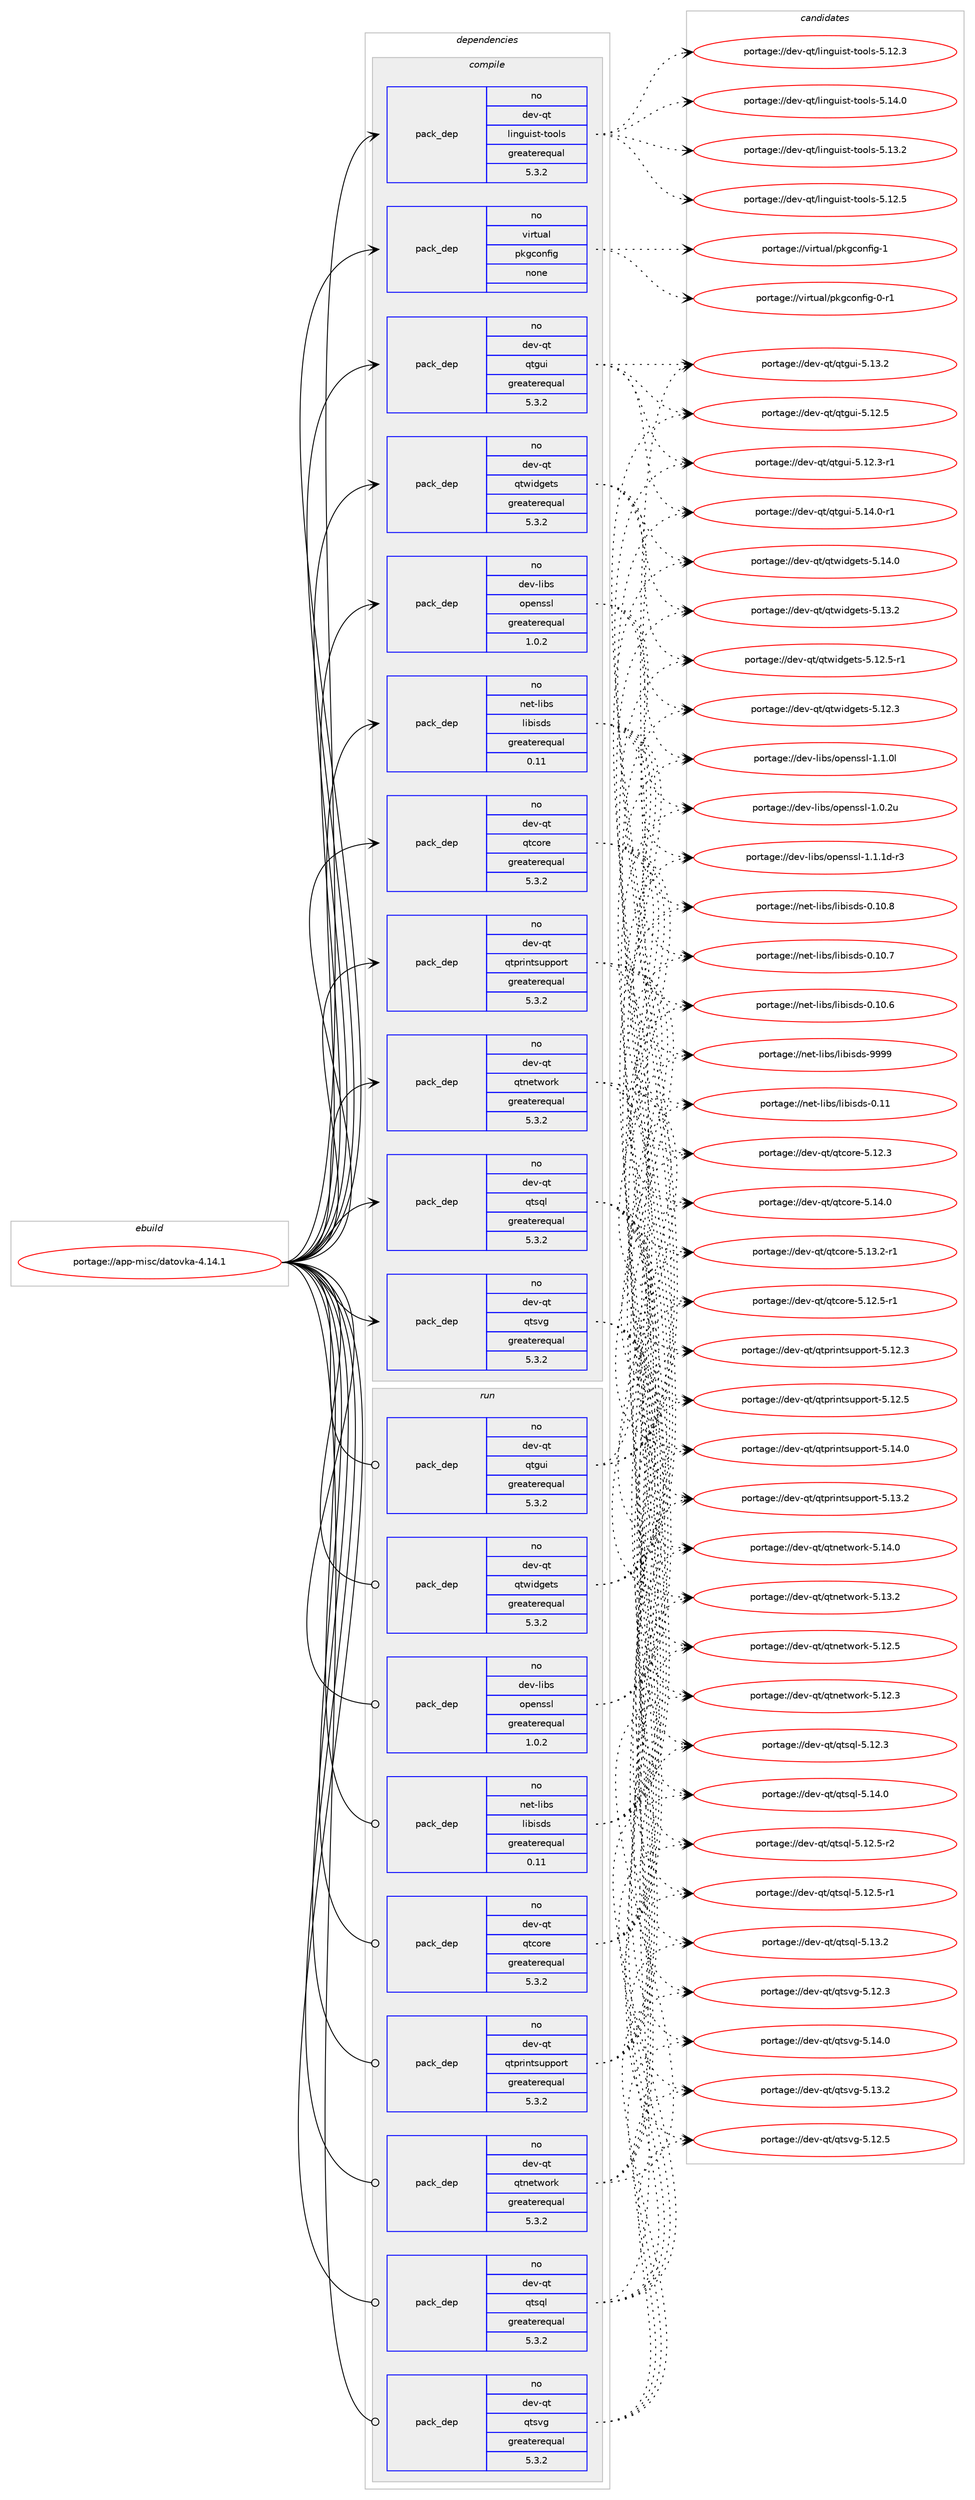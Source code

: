 digraph prolog {

# *************
# Graph options
# *************

newrank=true;
concentrate=true;
compound=true;
graph [rankdir=LR,fontname=Helvetica,fontsize=10,ranksep=1.5];#, ranksep=2.5, nodesep=0.2];
edge  [arrowhead=vee];
node  [fontname=Helvetica,fontsize=10];

# **********
# The ebuild
# **********

subgraph cluster_leftcol {
color=gray;
label=<<i>ebuild</i>>;
id [label="portage://app-misc/datovka-4.14.1", color=red, width=4, href="../app-misc/datovka-4.14.1.svg"];
}

# ****************
# The dependencies
# ****************

subgraph cluster_midcol {
color=gray;
label=<<i>dependencies</i>>;
subgraph cluster_compile {
fillcolor="#eeeeee";
style=filled;
label=<<i>compile</i>>;
subgraph pack461289 {
dependency613076 [label=<<TABLE BORDER="0" CELLBORDER="1" CELLSPACING="0" CELLPADDING="4" WIDTH="220"><TR><TD ROWSPAN="6" CELLPADDING="30">pack_dep</TD></TR><TR><TD WIDTH="110">no</TD></TR><TR><TD>dev-libs</TD></TR><TR><TD>openssl</TD></TR><TR><TD>greaterequal</TD></TR><TR><TD>1.0.2</TD></TR></TABLE>>, shape=none, color=blue];
}
id:e -> dependency613076:w [weight=20,style="solid",arrowhead="vee"];
subgraph pack461290 {
dependency613077 [label=<<TABLE BORDER="0" CELLBORDER="1" CELLSPACING="0" CELLPADDING="4" WIDTH="220"><TR><TD ROWSPAN="6" CELLPADDING="30">pack_dep</TD></TR><TR><TD WIDTH="110">no</TD></TR><TR><TD>dev-qt</TD></TR><TR><TD>linguist-tools</TD></TR><TR><TD>greaterequal</TD></TR><TR><TD>5.3.2</TD></TR></TABLE>>, shape=none, color=blue];
}
id:e -> dependency613077:w [weight=20,style="solid",arrowhead="vee"];
subgraph pack461291 {
dependency613078 [label=<<TABLE BORDER="0" CELLBORDER="1" CELLSPACING="0" CELLPADDING="4" WIDTH="220"><TR><TD ROWSPAN="6" CELLPADDING="30">pack_dep</TD></TR><TR><TD WIDTH="110">no</TD></TR><TR><TD>dev-qt</TD></TR><TR><TD>qtcore</TD></TR><TR><TD>greaterequal</TD></TR><TR><TD>5.3.2</TD></TR></TABLE>>, shape=none, color=blue];
}
id:e -> dependency613078:w [weight=20,style="solid",arrowhead="vee"];
subgraph pack461292 {
dependency613079 [label=<<TABLE BORDER="0" CELLBORDER="1" CELLSPACING="0" CELLPADDING="4" WIDTH="220"><TR><TD ROWSPAN="6" CELLPADDING="30">pack_dep</TD></TR><TR><TD WIDTH="110">no</TD></TR><TR><TD>dev-qt</TD></TR><TR><TD>qtgui</TD></TR><TR><TD>greaterequal</TD></TR><TR><TD>5.3.2</TD></TR></TABLE>>, shape=none, color=blue];
}
id:e -> dependency613079:w [weight=20,style="solid",arrowhead="vee"];
subgraph pack461293 {
dependency613080 [label=<<TABLE BORDER="0" CELLBORDER="1" CELLSPACING="0" CELLPADDING="4" WIDTH="220"><TR><TD ROWSPAN="6" CELLPADDING="30">pack_dep</TD></TR><TR><TD WIDTH="110">no</TD></TR><TR><TD>dev-qt</TD></TR><TR><TD>qtnetwork</TD></TR><TR><TD>greaterequal</TD></TR><TR><TD>5.3.2</TD></TR></TABLE>>, shape=none, color=blue];
}
id:e -> dependency613080:w [weight=20,style="solid",arrowhead="vee"];
subgraph pack461294 {
dependency613081 [label=<<TABLE BORDER="0" CELLBORDER="1" CELLSPACING="0" CELLPADDING="4" WIDTH="220"><TR><TD ROWSPAN="6" CELLPADDING="30">pack_dep</TD></TR><TR><TD WIDTH="110">no</TD></TR><TR><TD>dev-qt</TD></TR><TR><TD>qtprintsupport</TD></TR><TR><TD>greaterequal</TD></TR><TR><TD>5.3.2</TD></TR></TABLE>>, shape=none, color=blue];
}
id:e -> dependency613081:w [weight=20,style="solid",arrowhead="vee"];
subgraph pack461295 {
dependency613082 [label=<<TABLE BORDER="0" CELLBORDER="1" CELLSPACING="0" CELLPADDING="4" WIDTH="220"><TR><TD ROWSPAN="6" CELLPADDING="30">pack_dep</TD></TR><TR><TD WIDTH="110">no</TD></TR><TR><TD>dev-qt</TD></TR><TR><TD>qtsql</TD></TR><TR><TD>greaterequal</TD></TR><TR><TD>5.3.2</TD></TR></TABLE>>, shape=none, color=blue];
}
id:e -> dependency613082:w [weight=20,style="solid",arrowhead="vee"];
subgraph pack461296 {
dependency613083 [label=<<TABLE BORDER="0" CELLBORDER="1" CELLSPACING="0" CELLPADDING="4" WIDTH="220"><TR><TD ROWSPAN="6" CELLPADDING="30">pack_dep</TD></TR><TR><TD WIDTH="110">no</TD></TR><TR><TD>dev-qt</TD></TR><TR><TD>qtsvg</TD></TR><TR><TD>greaterequal</TD></TR><TR><TD>5.3.2</TD></TR></TABLE>>, shape=none, color=blue];
}
id:e -> dependency613083:w [weight=20,style="solid",arrowhead="vee"];
subgraph pack461297 {
dependency613084 [label=<<TABLE BORDER="0" CELLBORDER="1" CELLSPACING="0" CELLPADDING="4" WIDTH="220"><TR><TD ROWSPAN="6" CELLPADDING="30">pack_dep</TD></TR><TR><TD WIDTH="110">no</TD></TR><TR><TD>dev-qt</TD></TR><TR><TD>qtwidgets</TD></TR><TR><TD>greaterequal</TD></TR><TR><TD>5.3.2</TD></TR></TABLE>>, shape=none, color=blue];
}
id:e -> dependency613084:w [weight=20,style="solid",arrowhead="vee"];
subgraph pack461298 {
dependency613085 [label=<<TABLE BORDER="0" CELLBORDER="1" CELLSPACING="0" CELLPADDING="4" WIDTH="220"><TR><TD ROWSPAN="6" CELLPADDING="30">pack_dep</TD></TR><TR><TD WIDTH="110">no</TD></TR><TR><TD>net-libs</TD></TR><TR><TD>libisds</TD></TR><TR><TD>greaterequal</TD></TR><TR><TD>0.11</TD></TR></TABLE>>, shape=none, color=blue];
}
id:e -> dependency613085:w [weight=20,style="solid",arrowhead="vee"];
subgraph pack461299 {
dependency613086 [label=<<TABLE BORDER="0" CELLBORDER="1" CELLSPACING="0" CELLPADDING="4" WIDTH="220"><TR><TD ROWSPAN="6" CELLPADDING="30">pack_dep</TD></TR><TR><TD WIDTH="110">no</TD></TR><TR><TD>virtual</TD></TR><TR><TD>pkgconfig</TD></TR><TR><TD>none</TD></TR><TR><TD></TD></TR></TABLE>>, shape=none, color=blue];
}
id:e -> dependency613086:w [weight=20,style="solid",arrowhead="vee"];
}
subgraph cluster_compileandrun {
fillcolor="#eeeeee";
style=filled;
label=<<i>compile and run</i>>;
}
subgraph cluster_run {
fillcolor="#eeeeee";
style=filled;
label=<<i>run</i>>;
subgraph pack461300 {
dependency613087 [label=<<TABLE BORDER="0" CELLBORDER="1" CELLSPACING="0" CELLPADDING="4" WIDTH="220"><TR><TD ROWSPAN="6" CELLPADDING="30">pack_dep</TD></TR><TR><TD WIDTH="110">no</TD></TR><TR><TD>dev-libs</TD></TR><TR><TD>openssl</TD></TR><TR><TD>greaterequal</TD></TR><TR><TD>1.0.2</TD></TR></TABLE>>, shape=none, color=blue];
}
id:e -> dependency613087:w [weight=20,style="solid",arrowhead="odot"];
subgraph pack461301 {
dependency613088 [label=<<TABLE BORDER="0" CELLBORDER="1" CELLSPACING="0" CELLPADDING="4" WIDTH="220"><TR><TD ROWSPAN="6" CELLPADDING="30">pack_dep</TD></TR><TR><TD WIDTH="110">no</TD></TR><TR><TD>dev-qt</TD></TR><TR><TD>qtcore</TD></TR><TR><TD>greaterequal</TD></TR><TR><TD>5.3.2</TD></TR></TABLE>>, shape=none, color=blue];
}
id:e -> dependency613088:w [weight=20,style="solid",arrowhead="odot"];
subgraph pack461302 {
dependency613089 [label=<<TABLE BORDER="0" CELLBORDER="1" CELLSPACING="0" CELLPADDING="4" WIDTH="220"><TR><TD ROWSPAN="6" CELLPADDING="30">pack_dep</TD></TR><TR><TD WIDTH="110">no</TD></TR><TR><TD>dev-qt</TD></TR><TR><TD>qtgui</TD></TR><TR><TD>greaterequal</TD></TR><TR><TD>5.3.2</TD></TR></TABLE>>, shape=none, color=blue];
}
id:e -> dependency613089:w [weight=20,style="solid",arrowhead="odot"];
subgraph pack461303 {
dependency613090 [label=<<TABLE BORDER="0" CELLBORDER="1" CELLSPACING="0" CELLPADDING="4" WIDTH="220"><TR><TD ROWSPAN="6" CELLPADDING="30">pack_dep</TD></TR><TR><TD WIDTH="110">no</TD></TR><TR><TD>dev-qt</TD></TR><TR><TD>qtnetwork</TD></TR><TR><TD>greaterequal</TD></TR><TR><TD>5.3.2</TD></TR></TABLE>>, shape=none, color=blue];
}
id:e -> dependency613090:w [weight=20,style="solid",arrowhead="odot"];
subgraph pack461304 {
dependency613091 [label=<<TABLE BORDER="0" CELLBORDER="1" CELLSPACING="0" CELLPADDING="4" WIDTH="220"><TR><TD ROWSPAN="6" CELLPADDING="30">pack_dep</TD></TR><TR><TD WIDTH="110">no</TD></TR><TR><TD>dev-qt</TD></TR><TR><TD>qtprintsupport</TD></TR><TR><TD>greaterequal</TD></TR><TR><TD>5.3.2</TD></TR></TABLE>>, shape=none, color=blue];
}
id:e -> dependency613091:w [weight=20,style="solid",arrowhead="odot"];
subgraph pack461305 {
dependency613092 [label=<<TABLE BORDER="0" CELLBORDER="1" CELLSPACING="0" CELLPADDING="4" WIDTH="220"><TR><TD ROWSPAN="6" CELLPADDING="30">pack_dep</TD></TR><TR><TD WIDTH="110">no</TD></TR><TR><TD>dev-qt</TD></TR><TR><TD>qtsql</TD></TR><TR><TD>greaterequal</TD></TR><TR><TD>5.3.2</TD></TR></TABLE>>, shape=none, color=blue];
}
id:e -> dependency613092:w [weight=20,style="solid",arrowhead="odot"];
subgraph pack461306 {
dependency613093 [label=<<TABLE BORDER="0" CELLBORDER="1" CELLSPACING="0" CELLPADDING="4" WIDTH="220"><TR><TD ROWSPAN="6" CELLPADDING="30">pack_dep</TD></TR><TR><TD WIDTH="110">no</TD></TR><TR><TD>dev-qt</TD></TR><TR><TD>qtsvg</TD></TR><TR><TD>greaterequal</TD></TR><TR><TD>5.3.2</TD></TR></TABLE>>, shape=none, color=blue];
}
id:e -> dependency613093:w [weight=20,style="solid",arrowhead="odot"];
subgraph pack461307 {
dependency613094 [label=<<TABLE BORDER="0" CELLBORDER="1" CELLSPACING="0" CELLPADDING="4" WIDTH="220"><TR><TD ROWSPAN="6" CELLPADDING="30">pack_dep</TD></TR><TR><TD WIDTH="110">no</TD></TR><TR><TD>dev-qt</TD></TR><TR><TD>qtwidgets</TD></TR><TR><TD>greaterequal</TD></TR><TR><TD>5.3.2</TD></TR></TABLE>>, shape=none, color=blue];
}
id:e -> dependency613094:w [weight=20,style="solid",arrowhead="odot"];
subgraph pack461308 {
dependency613095 [label=<<TABLE BORDER="0" CELLBORDER="1" CELLSPACING="0" CELLPADDING="4" WIDTH="220"><TR><TD ROWSPAN="6" CELLPADDING="30">pack_dep</TD></TR><TR><TD WIDTH="110">no</TD></TR><TR><TD>net-libs</TD></TR><TR><TD>libisds</TD></TR><TR><TD>greaterequal</TD></TR><TR><TD>0.11</TD></TR></TABLE>>, shape=none, color=blue];
}
id:e -> dependency613095:w [weight=20,style="solid",arrowhead="odot"];
}
}

# **************
# The candidates
# **************

subgraph cluster_choices {
rank=same;
color=gray;
label=<<i>candidates</i>>;

subgraph choice461289 {
color=black;
nodesep=1;
choice1001011184510810598115471111121011101151151084549464946491004511451 [label="portage://dev-libs/openssl-1.1.1d-r3", color=red, width=4,href="../dev-libs/openssl-1.1.1d-r3.svg"];
choice100101118451081059811547111112101110115115108454946494648108 [label="portage://dev-libs/openssl-1.1.0l", color=red, width=4,href="../dev-libs/openssl-1.1.0l.svg"];
choice100101118451081059811547111112101110115115108454946484650117 [label="portage://dev-libs/openssl-1.0.2u", color=red, width=4,href="../dev-libs/openssl-1.0.2u.svg"];
dependency613076:e -> choice1001011184510810598115471111121011101151151084549464946491004511451:w [style=dotted,weight="100"];
dependency613076:e -> choice100101118451081059811547111112101110115115108454946494648108:w [style=dotted,weight="100"];
dependency613076:e -> choice100101118451081059811547111112101110115115108454946484650117:w [style=dotted,weight="100"];
}
subgraph choice461290 {
color=black;
nodesep=1;
choice10010111845113116471081051101031171051151164511611111110811545534649524648 [label="portage://dev-qt/linguist-tools-5.14.0", color=red, width=4,href="../dev-qt/linguist-tools-5.14.0.svg"];
choice10010111845113116471081051101031171051151164511611111110811545534649514650 [label="portage://dev-qt/linguist-tools-5.13.2", color=red, width=4,href="../dev-qt/linguist-tools-5.13.2.svg"];
choice10010111845113116471081051101031171051151164511611111110811545534649504653 [label="portage://dev-qt/linguist-tools-5.12.5", color=red, width=4,href="../dev-qt/linguist-tools-5.12.5.svg"];
choice10010111845113116471081051101031171051151164511611111110811545534649504651 [label="portage://dev-qt/linguist-tools-5.12.3", color=red, width=4,href="../dev-qt/linguist-tools-5.12.3.svg"];
dependency613077:e -> choice10010111845113116471081051101031171051151164511611111110811545534649524648:w [style=dotted,weight="100"];
dependency613077:e -> choice10010111845113116471081051101031171051151164511611111110811545534649514650:w [style=dotted,weight="100"];
dependency613077:e -> choice10010111845113116471081051101031171051151164511611111110811545534649504653:w [style=dotted,weight="100"];
dependency613077:e -> choice10010111845113116471081051101031171051151164511611111110811545534649504651:w [style=dotted,weight="100"];
}
subgraph choice461291 {
color=black;
nodesep=1;
choice10010111845113116471131169911111410145534649524648 [label="portage://dev-qt/qtcore-5.14.0", color=red, width=4,href="../dev-qt/qtcore-5.14.0.svg"];
choice100101118451131164711311699111114101455346495146504511449 [label="portage://dev-qt/qtcore-5.13.2-r1", color=red, width=4,href="../dev-qt/qtcore-5.13.2-r1.svg"];
choice100101118451131164711311699111114101455346495046534511449 [label="portage://dev-qt/qtcore-5.12.5-r1", color=red, width=4,href="../dev-qt/qtcore-5.12.5-r1.svg"];
choice10010111845113116471131169911111410145534649504651 [label="portage://dev-qt/qtcore-5.12.3", color=red, width=4,href="../dev-qt/qtcore-5.12.3.svg"];
dependency613078:e -> choice10010111845113116471131169911111410145534649524648:w [style=dotted,weight="100"];
dependency613078:e -> choice100101118451131164711311699111114101455346495146504511449:w [style=dotted,weight="100"];
dependency613078:e -> choice100101118451131164711311699111114101455346495046534511449:w [style=dotted,weight="100"];
dependency613078:e -> choice10010111845113116471131169911111410145534649504651:w [style=dotted,weight="100"];
}
subgraph choice461292 {
color=black;
nodesep=1;
choice1001011184511311647113116103117105455346495246484511449 [label="portage://dev-qt/qtgui-5.14.0-r1", color=red, width=4,href="../dev-qt/qtgui-5.14.0-r1.svg"];
choice100101118451131164711311610311710545534649514650 [label="portage://dev-qt/qtgui-5.13.2", color=red, width=4,href="../dev-qt/qtgui-5.13.2.svg"];
choice100101118451131164711311610311710545534649504653 [label="portage://dev-qt/qtgui-5.12.5", color=red, width=4,href="../dev-qt/qtgui-5.12.5.svg"];
choice1001011184511311647113116103117105455346495046514511449 [label="portage://dev-qt/qtgui-5.12.3-r1", color=red, width=4,href="../dev-qt/qtgui-5.12.3-r1.svg"];
dependency613079:e -> choice1001011184511311647113116103117105455346495246484511449:w [style=dotted,weight="100"];
dependency613079:e -> choice100101118451131164711311610311710545534649514650:w [style=dotted,weight="100"];
dependency613079:e -> choice100101118451131164711311610311710545534649504653:w [style=dotted,weight="100"];
dependency613079:e -> choice1001011184511311647113116103117105455346495046514511449:w [style=dotted,weight="100"];
}
subgraph choice461293 {
color=black;
nodesep=1;
choice100101118451131164711311611010111611911111410745534649524648 [label="portage://dev-qt/qtnetwork-5.14.0", color=red, width=4,href="../dev-qt/qtnetwork-5.14.0.svg"];
choice100101118451131164711311611010111611911111410745534649514650 [label="portage://dev-qt/qtnetwork-5.13.2", color=red, width=4,href="../dev-qt/qtnetwork-5.13.2.svg"];
choice100101118451131164711311611010111611911111410745534649504653 [label="portage://dev-qt/qtnetwork-5.12.5", color=red, width=4,href="../dev-qt/qtnetwork-5.12.5.svg"];
choice100101118451131164711311611010111611911111410745534649504651 [label="portage://dev-qt/qtnetwork-5.12.3", color=red, width=4,href="../dev-qt/qtnetwork-5.12.3.svg"];
dependency613080:e -> choice100101118451131164711311611010111611911111410745534649524648:w [style=dotted,weight="100"];
dependency613080:e -> choice100101118451131164711311611010111611911111410745534649514650:w [style=dotted,weight="100"];
dependency613080:e -> choice100101118451131164711311611010111611911111410745534649504653:w [style=dotted,weight="100"];
dependency613080:e -> choice100101118451131164711311611010111611911111410745534649504651:w [style=dotted,weight="100"];
}
subgraph choice461294 {
color=black;
nodesep=1;
choice100101118451131164711311611211410511011611511711211211111411645534649524648 [label="portage://dev-qt/qtprintsupport-5.14.0", color=red, width=4,href="../dev-qt/qtprintsupport-5.14.0.svg"];
choice100101118451131164711311611211410511011611511711211211111411645534649514650 [label="portage://dev-qt/qtprintsupport-5.13.2", color=red, width=4,href="../dev-qt/qtprintsupport-5.13.2.svg"];
choice100101118451131164711311611211410511011611511711211211111411645534649504653 [label="portage://dev-qt/qtprintsupport-5.12.5", color=red, width=4,href="../dev-qt/qtprintsupport-5.12.5.svg"];
choice100101118451131164711311611211410511011611511711211211111411645534649504651 [label="portage://dev-qt/qtprintsupport-5.12.3", color=red, width=4,href="../dev-qt/qtprintsupport-5.12.3.svg"];
dependency613081:e -> choice100101118451131164711311611211410511011611511711211211111411645534649524648:w [style=dotted,weight="100"];
dependency613081:e -> choice100101118451131164711311611211410511011611511711211211111411645534649514650:w [style=dotted,weight="100"];
dependency613081:e -> choice100101118451131164711311611211410511011611511711211211111411645534649504653:w [style=dotted,weight="100"];
dependency613081:e -> choice100101118451131164711311611211410511011611511711211211111411645534649504651:w [style=dotted,weight="100"];
}
subgraph choice461295 {
color=black;
nodesep=1;
choice100101118451131164711311611511310845534649524648 [label="portage://dev-qt/qtsql-5.14.0", color=red, width=4,href="../dev-qt/qtsql-5.14.0.svg"];
choice100101118451131164711311611511310845534649514650 [label="portage://dev-qt/qtsql-5.13.2", color=red, width=4,href="../dev-qt/qtsql-5.13.2.svg"];
choice1001011184511311647113116115113108455346495046534511450 [label="portage://dev-qt/qtsql-5.12.5-r2", color=red, width=4,href="../dev-qt/qtsql-5.12.5-r2.svg"];
choice1001011184511311647113116115113108455346495046534511449 [label="portage://dev-qt/qtsql-5.12.5-r1", color=red, width=4,href="../dev-qt/qtsql-5.12.5-r1.svg"];
choice100101118451131164711311611511310845534649504651 [label="portage://dev-qt/qtsql-5.12.3", color=red, width=4,href="../dev-qt/qtsql-5.12.3.svg"];
dependency613082:e -> choice100101118451131164711311611511310845534649524648:w [style=dotted,weight="100"];
dependency613082:e -> choice100101118451131164711311611511310845534649514650:w [style=dotted,weight="100"];
dependency613082:e -> choice1001011184511311647113116115113108455346495046534511450:w [style=dotted,weight="100"];
dependency613082:e -> choice1001011184511311647113116115113108455346495046534511449:w [style=dotted,weight="100"];
dependency613082:e -> choice100101118451131164711311611511310845534649504651:w [style=dotted,weight="100"];
}
subgraph choice461296 {
color=black;
nodesep=1;
choice100101118451131164711311611511810345534649524648 [label="portage://dev-qt/qtsvg-5.14.0", color=red, width=4,href="../dev-qt/qtsvg-5.14.0.svg"];
choice100101118451131164711311611511810345534649514650 [label="portage://dev-qt/qtsvg-5.13.2", color=red, width=4,href="../dev-qt/qtsvg-5.13.2.svg"];
choice100101118451131164711311611511810345534649504653 [label="portage://dev-qt/qtsvg-5.12.5", color=red, width=4,href="../dev-qt/qtsvg-5.12.5.svg"];
choice100101118451131164711311611511810345534649504651 [label="portage://dev-qt/qtsvg-5.12.3", color=red, width=4,href="../dev-qt/qtsvg-5.12.3.svg"];
dependency613083:e -> choice100101118451131164711311611511810345534649524648:w [style=dotted,weight="100"];
dependency613083:e -> choice100101118451131164711311611511810345534649514650:w [style=dotted,weight="100"];
dependency613083:e -> choice100101118451131164711311611511810345534649504653:w [style=dotted,weight="100"];
dependency613083:e -> choice100101118451131164711311611511810345534649504651:w [style=dotted,weight="100"];
}
subgraph choice461297 {
color=black;
nodesep=1;
choice100101118451131164711311611910510010310111611545534649524648 [label="portage://dev-qt/qtwidgets-5.14.0", color=red, width=4,href="../dev-qt/qtwidgets-5.14.0.svg"];
choice100101118451131164711311611910510010310111611545534649514650 [label="portage://dev-qt/qtwidgets-5.13.2", color=red, width=4,href="../dev-qt/qtwidgets-5.13.2.svg"];
choice1001011184511311647113116119105100103101116115455346495046534511449 [label="portage://dev-qt/qtwidgets-5.12.5-r1", color=red, width=4,href="../dev-qt/qtwidgets-5.12.5-r1.svg"];
choice100101118451131164711311611910510010310111611545534649504651 [label="portage://dev-qt/qtwidgets-5.12.3", color=red, width=4,href="../dev-qt/qtwidgets-5.12.3.svg"];
dependency613084:e -> choice100101118451131164711311611910510010310111611545534649524648:w [style=dotted,weight="100"];
dependency613084:e -> choice100101118451131164711311611910510010310111611545534649514650:w [style=dotted,weight="100"];
dependency613084:e -> choice1001011184511311647113116119105100103101116115455346495046534511449:w [style=dotted,weight="100"];
dependency613084:e -> choice100101118451131164711311611910510010310111611545534649504651:w [style=dotted,weight="100"];
}
subgraph choice461298 {
color=black;
nodesep=1;
choice110101116451081059811547108105981051151001154557575757 [label="portage://net-libs/libisds-9999", color=red, width=4,href="../net-libs/libisds-9999.svg"];
choice110101116451081059811547108105981051151001154548464949 [label="portage://net-libs/libisds-0.11", color=red, width=4,href="../net-libs/libisds-0.11.svg"];
choice1101011164510810598115471081059810511510011545484649484656 [label="portage://net-libs/libisds-0.10.8", color=red, width=4,href="../net-libs/libisds-0.10.8.svg"];
choice1101011164510810598115471081059810511510011545484649484655 [label="portage://net-libs/libisds-0.10.7", color=red, width=4,href="../net-libs/libisds-0.10.7.svg"];
choice1101011164510810598115471081059810511510011545484649484654 [label="portage://net-libs/libisds-0.10.6", color=red, width=4,href="../net-libs/libisds-0.10.6.svg"];
dependency613085:e -> choice110101116451081059811547108105981051151001154557575757:w [style=dotted,weight="100"];
dependency613085:e -> choice110101116451081059811547108105981051151001154548464949:w [style=dotted,weight="100"];
dependency613085:e -> choice1101011164510810598115471081059810511510011545484649484656:w [style=dotted,weight="100"];
dependency613085:e -> choice1101011164510810598115471081059810511510011545484649484655:w [style=dotted,weight="100"];
dependency613085:e -> choice1101011164510810598115471081059810511510011545484649484654:w [style=dotted,weight="100"];
}
subgraph choice461299 {
color=black;
nodesep=1;
choice1181051141161179710847112107103991111101021051034549 [label="portage://virtual/pkgconfig-1", color=red, width=4,href="../virtual/pkgconfig-1.svg"];
choice11810511411611797108471121071039911111010210510345484511449 [label="portage://virtual/pkgconfig-0-r1", color=red, width=4,href="../virtual/pkgconfig-0-r1.svg"];
dependency613086:e -> choice1181051141161179710847112107103991111101021051034549:w [style=dotted,weight="100"];
dependency613086:e -> choice11810511411611797108471121071039911111010210510345484511449:w [style=dotted,weight="100"];
}
subgraph choice461300 {
color=black;
nodesep=1;
choice1001011184510810598115471111121011101151151084549464946491004511451 [label="portage://dev-libs/openssl-1.1.1d-r3", color=red, width=4,href="../dev-libs/openssl-1.1.1d-r3.svg"];
choice100101118451081059811547111112101110115115108454946494648108 [label="portage://dev-libs/openssl-1.1.0l", color=red, width=4,href="../dev-libs/openssl-1.1.0l.svg"];
choice100101118451081059811547111112101110115115108454946484650117 [label="portage://dev-libs/openssl-1.0.2u", color=red, width=4,href="../dev-libs/openssl-1.0.2u.svg"];
dependency613087:e -> choice1001011184510810598115471111121011101151151084549464946491004511451:w [style=dotted,weight="100"];
dependency613087:e -> choice100101118451081059811547111112101110115115108454946494648108:w [style=dotted,weight="100"];
dependency613087:e -> choice100101118451081059811547111112101110115115108454946484650117:w [style=dotted,weight="100"];
}
subgraph choice461301 {
color=black;
nodesep=1;
choice10010111845113116471131169911111410145534649524648 [label="portage://dev-qt/qtcore-5.14.0", color=red, width=4,href="../dev-qt/qtcore-5.14.0.svg"];
choice100101118451131164711311699111114101455346495146504511449 [label="portage://dev-qt/qtcore-5.13.2-r1", color=red, width=4,href="../dev-qt/qtcore-5.13.2-r1.svg"];
choice100101118451131164711311699111114101455346495046534511449 [label="portage://dev-qt/qtcore-5.12.5-r1", color=red, width=4,href="../dev-qt/qtcore-5.12.5-r1.svg"];
choice10010111845113116471131169911111410145534649504651 [label="portage://dev-qt/qtcore-5.12.3", color=red, width=4,href="../dev-qt/qtcore-5.12.3.svg"];
dependency613088:e -> choice10010111845113116471131169911111410145534649524648:w [style=dotted,weight="100"];
dependency613088:e -> choice100101118451131164711311699111114101455346495146504511449:w [style=dotted,weight="100"];
dependency613088:e -> choice100101118451131164711311699111114101455346495046534511449:w [style=dotted,weight="100"];
dependency613088:e -> choice10010111845113116471131169911111410145534649504651:w [style=dotted,weight="100"];
}
subgraph choice461302 {
color=black;
nodesep=1;
choice1001011184511311647113116103117105455346495246484511449 [label="portage://dev-qt/qtgui-5.14.0-r1", color=red, width=4,href="../dev-qt/qtgui-5.14.0-r1.svg"];
choice100101118451131164711311610311710545534649514650 [label="portage://dev-qt/qtgui-5.13.2", color=red, width=4,href="../dev-qt/qtgui-5.13.2.svg"];
choice100101118451131164711311610311710545534649504653 [label="portage://dev-qt/qtgui-5.12.5", color=red, width=4,href="../dev-qt/qtgui-5.12.5.svg"];
choice1001011184511311647113116103117105455346495046514511449 [label="portage://dev-qt/qtgui-5.12.3-r1", color=red, width=4,href="../dev-qt/qtgui-5.12.3-r1.svg"];
dependency613089:e -> choice1001011184511311647113116103117105455346495246484511449:w [style=dotted,weight="100"];
dependency613089:e -> choice100101118451131164711311610311710545534649514650:w [style=dotted,weight="100"];
dependency613089:e -> choice100101118451131164711311610311710545534649504653:w [style=dotted,weight="100"];
dependency613089:e -> choice1001011184511311647113116103117105455346495046514511449:w [style=dotted,weight="100"];
}
subgraph choice461303 {
color=black;
nodesep=1;
choice100101118451131164711311611010111611911111410745534649524648 [label="portage://dev-qt/qtnetwork-5.14.0", color=red, width=4,href="../dev-qt/qtnetwork-5.14.0.svg"];
choice100101118451131164711311611010111611911111410745534649514650 [label="portage://dev-qt/qtnetwork-5.13.2", color=red, width=4,href="../dev-qt/qtnetwork-5.13.2.svg"];
choice100101118451131164711311611010111611911111410745534649504653 [label="portage://dev-qt/qtnetwork-5.12.5", color=red, width=4,href="../dev-qt/qtnetwork-5.12.5.svg"];
choice100101118451131164711311611010111611911111410745534649504651 [label="portage://dev-qt/qtnetwork-5.12.3", color=red, width=4,href="../dev-qt/qtnetwork-5.12.3.svg"];
dependency613090:e -> choice100101118451131164711311611010111611911111410745534649524648:w [style=dotted,weight="100"];
dependency613090:e -> choice100101118451131164711311611010111611911111410745534649514650:w [style=dotted,weight="100"];
dependency613090:e -> choice100101118451131164711311611010111611911111410745534649504653:w [style=dotted,weight="100"];
dependency613090:e -> choice100101118451131164711311611010111611911111410745534649504651:w [style=dotted,weight="100"];
}
subgraph choice461304 {
color=black;
nodesep=1;
choice100101118451131164711311611211410511011611511711211211111411645534649524648 [label="portage://dev-qt/qtprintsupport-5.14.0", color=red, width=4,href="../dev-qt/qtprintsupport-5.14.0.svg"];
choice100101118451131164711311611211410511011611511711211211111411645534649514650 [label="portage://dev-qt/qtprintsupport-5.13.2", color=red, width=4,href="../dev-qt/qtprintsupport-5.13.2.svg"];
choice100101118451131164711311611211410511011611511711211211111411645534649504653 [label="portage://dev-qt/qtprintsupport-5.12.5", color=red, width=4,href="../dev-qt/qtprintsupport-5.12.5.svg"];
choice100101118451131164711311611211410511011611511711211211111411645534649504651 [label="portage://dev-qt/qtprintsupport-5.12.3", color=red, width=4,href="../dev-qt/qtprintsupport-5.12.3.svg"];
dependency613091:e -> choice100101118451131164711311611211410511011611511711211211111411645534649524648:w [style=dotted,weight="100"];
dependency613091:e -> choice100101118451131164711311611211410511011611511711211211111411645534649514650:w [style=dotted,weight="100"];
dependency613091:e -> choice100101118451131164711311611211410511011611511711211211111411645534649504653:w [style=dotted,weight="100"];
dependency613091:e -> choice100101118451131164711311611211410511011611511711211211111411645534649504651:w [style=dotted,weight="100"];
}
subgraph choice461305 {
color=black;
nodesep=1;
choice100101118451131164711311611511310845534649524648 [label="portage://dev-qt/qtsql-5.14.0", color=red, width=4,href="../dev-qt/qtsql-5.14.0.svg"];
choice100101118451131164711311611511310845534649514650 [label="portage://dev-qt/qtsql-5.13.2", color=red, width=4,href="../dev-qt/qtsql-5.13.2.svg"];
choice1001011184511311647113116115113108455346495046534511450 [label="portage://dev-qt/qtsql-5.12.5-r2", color=red, width=4,href="../dev-qt/qtsql-5.12.5-r2.svg"];
choice1001011184511311647113116115113108455346495046534511449 [label="portage://dev-qt/qtsql-5.12.5-r1", color=red, width=4,href="../dev-qt/qtsql-5.12.5-r1.svg"];
choice100101118451131164711311611511310845534649504651 [label="portage://dev-qt/qtsql-5.12.3", color=red, width=4,href="../dev-qt/qtsql-5.12.3.svg"];
dependency613092:e -> choice100101118451131164711311611511310845534649524648:w [style=dotted,weight="100"];
dependency613092:e -> choice100101118451131164711311611511310845534649514650:w [style=dotted,weight="100"];
dependency613092:e -> choice1001011184511311647113116115113108455346495046534511450:w [style=dotted,weight="100"];
dependency613092:e -> choice1001011184511311647113116115113108455346495046534511449:w [style=dotted,weight="100"];
dependency613092:e -> choice100101118451131164711311611511310845534649504651:w [style=dotted,weight="100"];
}
subgraph choice461306 {
color=black;
nodesep=1;
choice100101118451131164711311611511810345534649524648 [label="portage://dev-qt/qtsvg-5.14.0", color=red, width=4,href="../dev-qt/qtsvg-5.14.0.svg"];
choice100101118451131164711311611511810345534649514650 [label="portage://dev-qt/qtsvg-5.13.2", color=red, width=4,href="../dev-qt/qtsvg-5.13.2.svg"];
choice100101118451131164711311611511810345534649504653 [label="portage://dev-qt/qtsvg-5.12.5", color=red, width=4,href="../dev-qt/qtsvg-5.12.5.svg"];
choice100101118451131164711311611511810345534649504651 [label="portage://dev-qt/qtsvg-5.12.3", color=red, width=4,href="../dev-qt/qtsvg-5.12.3.svg"];
dependency613093:e -> choice100101118451131164711311611511810345534649524648:w [style=dotted,weight="100"];
dependency613093:e -> choice100101118451131164711311611511810345534649514650:w [style=dotted,weight="100"];
dependency613093:e -> choice100101118451131164711311611511810345534649504653:w [style=dotted,weight="100"];
dependency613093:e -> choice100101118451131164711311611511810345534649504651:w [style=dotted,weight="100"];
}
subgraph choice461307 {
color=black;
nodesep=1;
choice100101118451131164711311611910510010310111611545534649524648 [label="portage://dev-qt/qtwidgets-5.14.0", color=red, width=4,href="../dev-qt/qtwidgets-5.14.0.svg"];
choice100101118451131164711311611910510010310111611545534649514650 [label="portage://dev-qt/qtwidgets-5.13.2", color=red, width=4,href="../dev-qt/qtwidgets-5.13.2.svg"];
choice1001011184511311647113116119105100103101116115455346495046534511449 [label="portage://dev-qt/qtwidgets-5.12.5-r1", color=red, width=4,href="../dev-qt/qtwidgets-5.12.5-r1.svg"];
choice100101118451131164711311611910510010310111611545534649504651 [label="portage://dev-qt/qtwidgets-5.12.3", color=red, width=4,href="../dev-qt/qtwidgets-5.12.3.svg"];
dependency613094:e -> choice100101118451131164711311611910510010310111611545534649524648:w [style=dotted,weight="100"];
dependency613094:e -> choice100101118451131164711311611910510010310111611545534649514650:w [style=dotted,weight="100"];
dependency613094:e -> choice1001011184511311647113116119105100103101116115455346495046534511449:w [style=dotted,weight="100"];
dependency613094:e -> choice100101118451131164711311611910510010310111611545534649504651:w [style=dotted,weight="100"];
}
subgraph choice461308 {
color=black;
nodesep=1;
choice110101116451081059811547108105981051151001154557575757 [label="portage://net-libs/libisds-9999", color=red, width=4,href="../net-libs/libisds-9999.svg"];
choice110101116451081059811547108105981051151001154548464949 [label="portage://net-libs/libisds-0.11", color=red, width=4,href="../net-libs/libisds-0.11.svg"];
choice1101011164510810598115471081059810511510011545484649484656 [label="portage://net-libs/libisds-0.10.8", color=red, width=4,href="../net-libs/libisds-0.10.8.svg"];
choice1101011164510810598115471081059810511510011545484649484655 [label="portage://net-libs/libisds-0.10.7", color=red, width=4,href="../net-libs/libisds-0.10.7.svg"];
choice1101011164510810598115471081059810511510011545484649484654 [label="portage://net-libs/libisds-0.10.6", color=red, width=4,href="../net-libs/libisds-0.10.6.svg"];
dependency613095:e -> choice110101116451081059811547108105981051151001154557575757:w [style=dotted,weight="100"];
dependency613095:e -> choice110101116451081059811547108105981051151001154548464949:w [style=dotted,weight="100"];
dependency613095:e -> choice1101011164510810598115471081059810511510011545484649484656:w [style=dotted,weight="100"];
dependency613095:e -> choice1101011164510810598115471081059810511510011545484649484655:w [style=dotted,weight="100"];
dependency613095:e -> choice1101011164510810598115471081059810511510011545484649484654:w [style=dotted,weight="100"];
}
}

}
